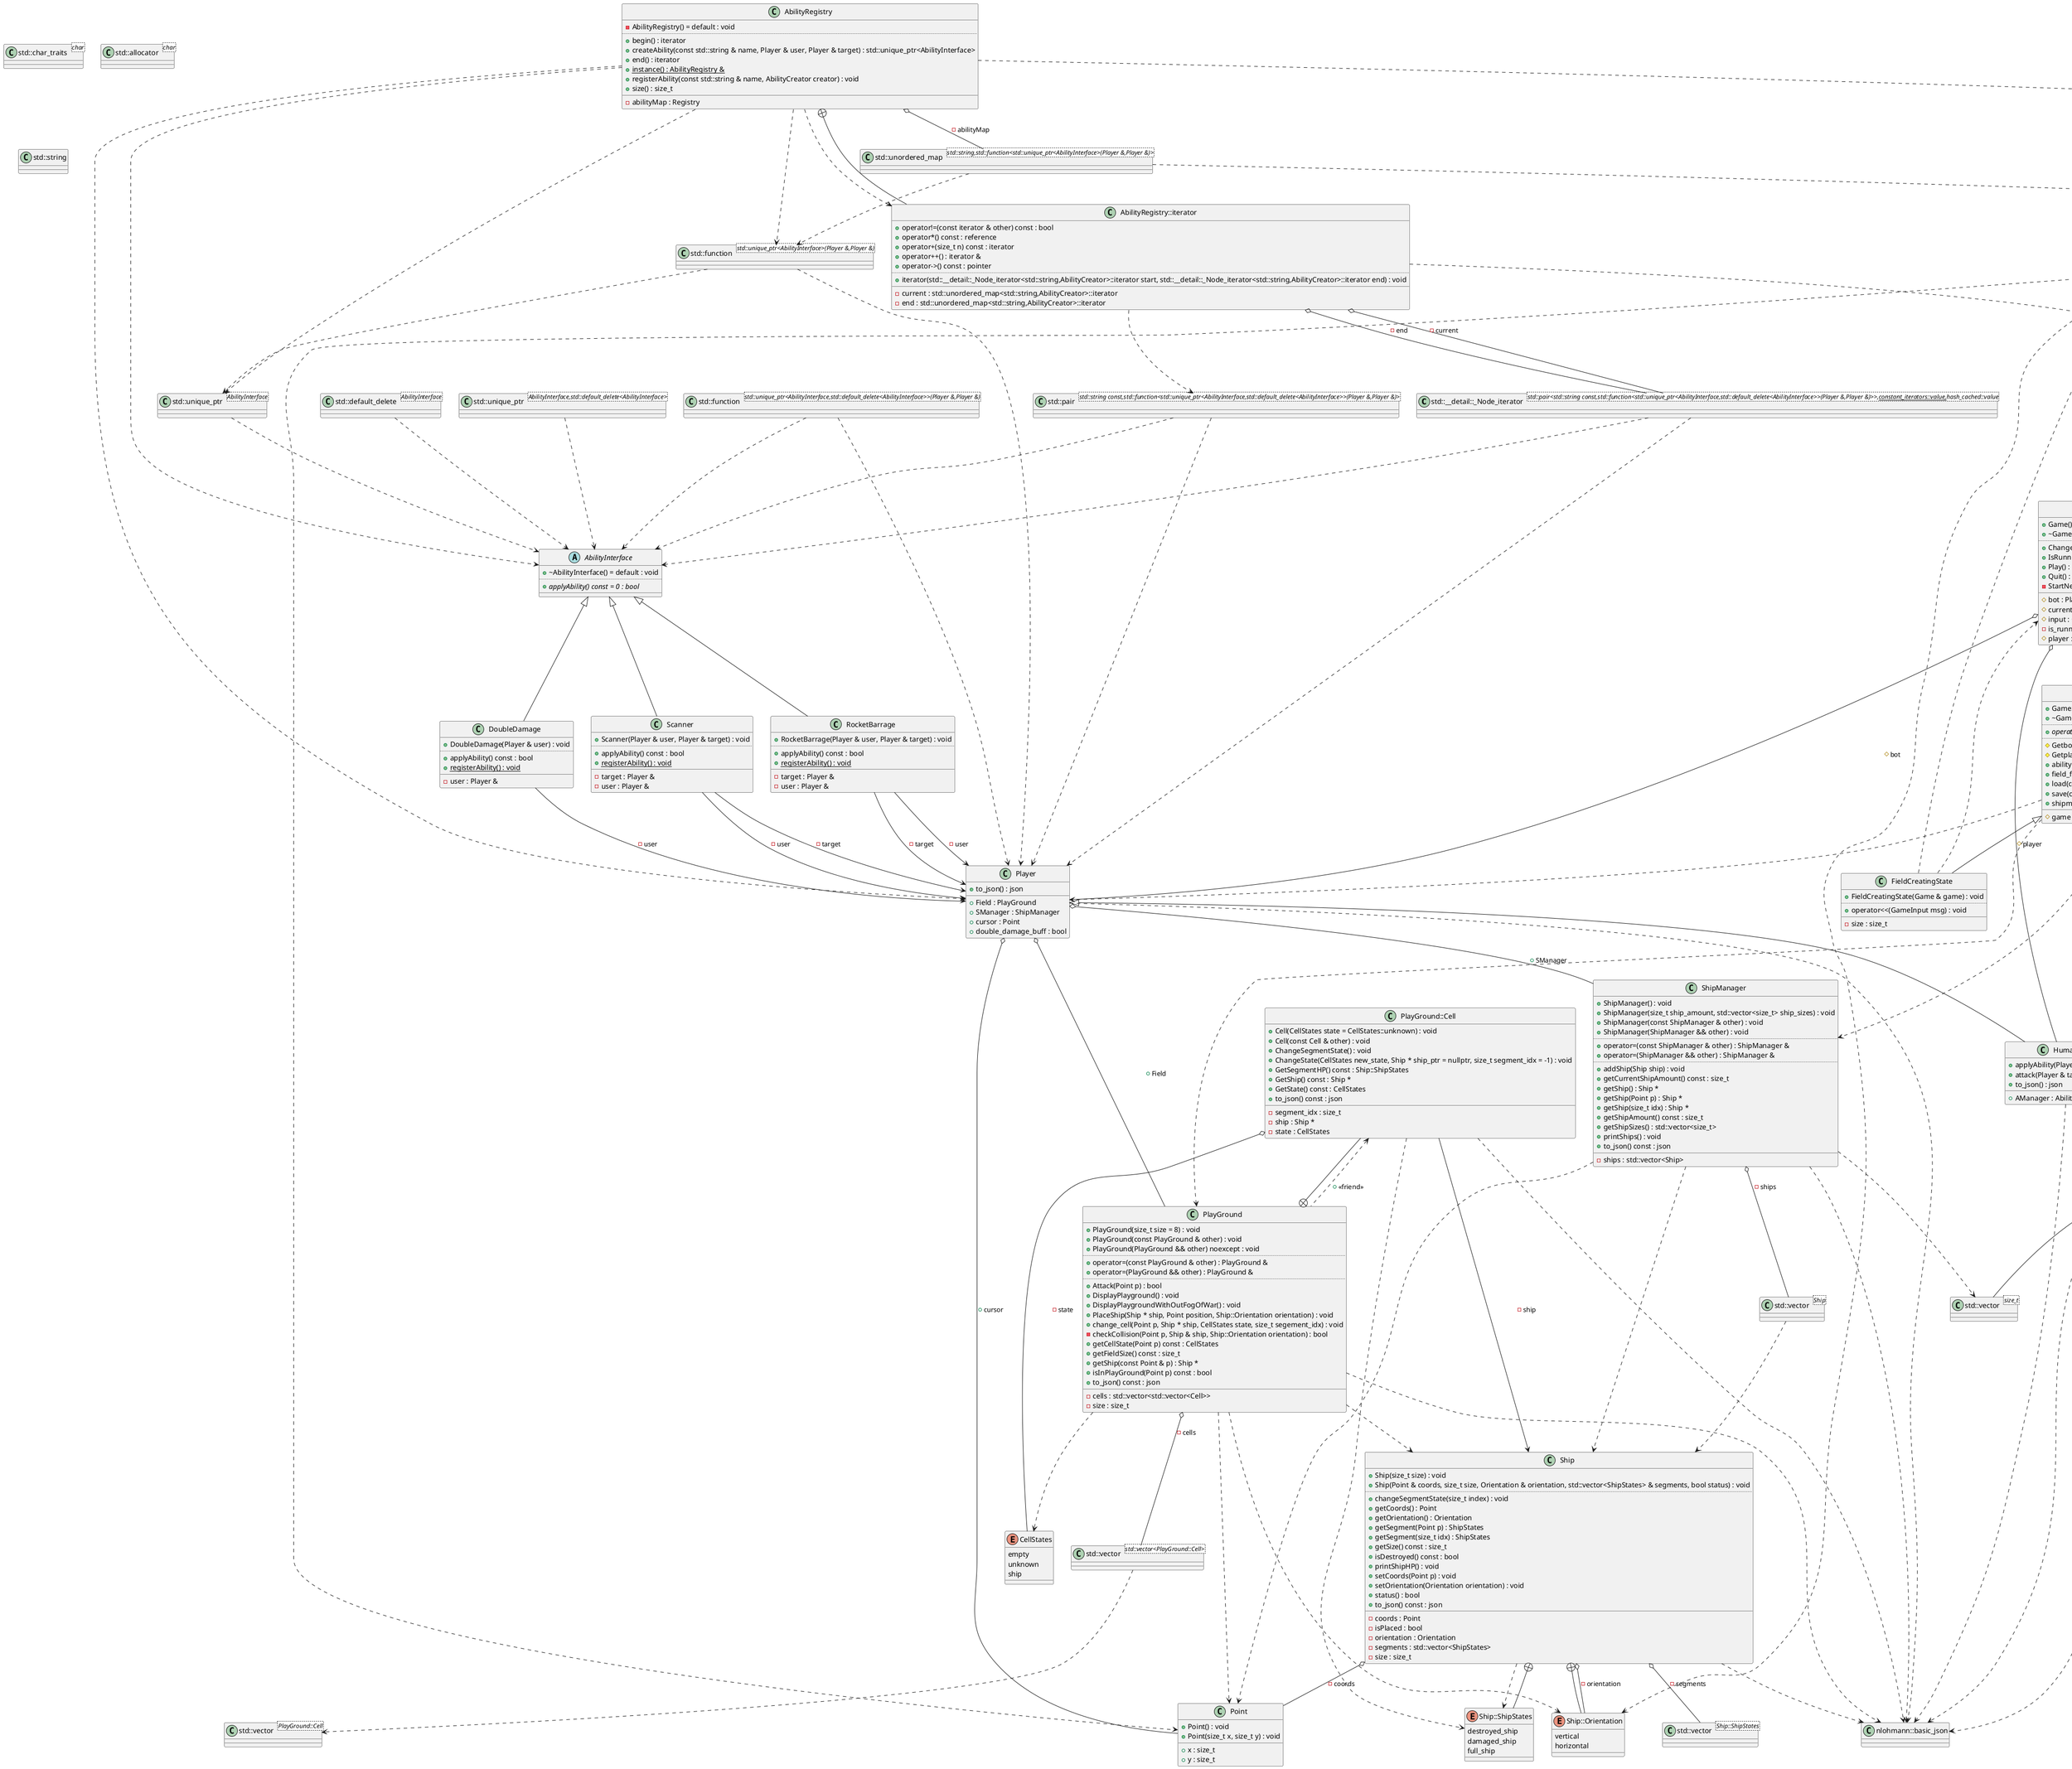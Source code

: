 @startuml
class "std::__detail::_Node_iterator<std::pair<std::string const,std::function<std::unique_ptr<AbilityInterface,std::default_delete<AbilityInterface>>(Player &,Player &)>>,__constant_iterators::value,__hash_cached::value>" as C_0004449643540916957189
class C_0004449643540916957189 {
__
}
class "std::string" as C_0001275076681856179721
class C_0001275076681856179721 {
__
}
class "std::unique_ptr<AbilityInterface>" as C_0001603642456660510360
class C_0001603642456660510360 {
__
}
class "std::function<std::unique_ptr<AbilityInterface>(Player &,Player &)>" as C_0007473334849562948175
class C_0007473334849562948175 {
__
}
class "std::unordered_map<std::string,std::function<std::unique_ptr<AbilityInterface>(Player &,Player &)>>" as C_0011220702600279671166
class C_0011220702600279671166 {
__
}
class "std::char_traits<char>" as C_0005535748063705580822
class C_0005535748063705580822 {
__
}
class "std::allocator<char>" as C_0002987924748245695187
class C_0002987924748245695187 {
__
}
class "std::string" as C_0010957948077403816313
class C_0010957948077403816313 {
__
}
class "std::default_delete<AbilityInterface>" as C_0009005584129432802063
class C_0009005584129432802063 {
__
}
class "std::unique_ptr<AbilityInterface,std::default_delete<AbilityInterface>>" as C_0000030218166798540365
class C_0000030218166798540365 {
__
}
class "std::function<std::unique_ptr<AbilityInterface,std::default_delete<AbilityInterface>>(Player &,Player &)>" as C_0006940668744115959276
class C_0006940668744115959276 {
__
}
class "std::pair<std::string const,std::function<std::unique_ptr<AbilityInterface,std::default_delete<AbilityInterface>>(Player &,Player &)>>" as C_0007031707510986757882
class C_0007031707510986757882 {
__
}
class "std::vector<std::string>" as C_0001347152004389415025
class C_0001347152004389415025 {
__
}
class "std::vector<Ship::ShipStates>" as C_0012070552035441967676
class C_0012070552035441967676 {
__
}
class "std::vector<PlayGround::Cell>" as C_0010394947047751168916
class C_0010394947047751168916 {
__
}
class "std::vector<std::vector<PlayGround::Cell>>" as C_0015276452310838919986
class C_0015276452310838919986 {
__
}
class "std::vector<size_t>" as C_0009048762651940375792
class C_0009048762651940375792 {
__
}
class "std::vector<Ship>" as C_0010668212532447068380
class C_0010668212532447068380 {
__
}
class "std::unordered_map<char,GameInput::action>" as C_0011228600242240923690
class C_0011228600242240923690 {
__
}
class "std::basic_ifstream<char>" as C_0013346845937494941633
class C_0013346845937494941633 {
__
}
class "std::basic_ofstream<char>" as C_0004276277466396066764
class C_0004276277466396066764 {
__
}
class "std::map<ShipType,size_t>" as C_0011066545360489158062
class C_0011066545360489158062 {
__
}
class "nlohmann::basic_json" as C_0008843406913308057517
class C_0008843406913308057517 {
__
}
class "GameException" as C_0018289579989347309285
class C_0018289579989347309285 {
+GameException(const std::string & message) : void
..
+what() const noexcept : const char *
__
-message : std::string
}
class "NoAbilityException" as C_0005494508630382109428
class C_0005494508630382109428 {
+NoAbilityException(const std::string & message) : void
..
+what() const noexcept : const char *
__
-message : std::string
}
class "CollisionException" as C_0016096237383225318716
class C_0016096237383225318716 {
+CollisionException(const std::string & message) : void
..
+what() const noexcept : const char *
__
-message : std::string
}
class "OutOfFieldAttackException" as C_0006488909643758798999
class C_0006488909643758798999 {
+OutOfFieldAttackException(const std::string & message) : void
..
+what() const noexcept : const char *
__
-message : std::string
}
class "WrongShipSizeException" as C_0002765608692022154684
class C_0002765608692022154684 {
+WrongShipSizeException(const std::string & message) : void
..
+what() const noexcept : const char *
__
-message : std::string
}
class "WrongShipAmountException" as C_0006132211642022131397
class C_0006132211642022131397 {
+WrongShipAmountException(const std::string & message) : void
..
+what() const noexcept : const char *
__
-message : std::string
}
class "Point" as C_0017330203401231275776
class C_0017330203401231275776 {
+Point() : void
+Point(size_t x, size_t y) : void
__
+x : size_t
+y : size_t
}
abstract "AbilityInterface" as C_0018418403117949621286
abstract C_0018418403117949621286 {
+~AbilityInterface() = default : void
..
{abstract} +applyAbility() const = 0 : bool
__
}
class "DoubleDamage" as C_0000648866158297546465
class C_0000648866158297546465 {
+DoubleDamage(Player & user) : void
..
+applyAbility() const : bool
{static} +registerAbility() : void
__
-user : Player &
}
class "Scanner" as C_0013402225055324596433
class C_0013402225055324596433 {
+Scanner(Player & user, Player & target) : void
..
+applyAbility() const : bool
{static} +registerAbility() : void
__
-target : Player &
-user : Player &
}
class "RocketBarrage" as C_0011998025940278914008
class C_0011998025940278914008 {
+RocketBarrage(Player & user, Player & target) : void
..
+applyAbility() const : bool
{static} +registerAbility() : void
__
-target : Player &
-user : Player &
}
class "AbilityRegistry" as C_0016677220737534910727
class C_0016677220737534910727 {
-AbilityRegistry() = default : void
..
+begin() : iterator
+createAbility(const std::string & name, Player & user, Player & target) : std::unique_ptr<AbilityInterface>
+end() : iterator
{static} +instance() : AbilityRegistry &
+registerAbility(const std::string & name, AbilityCreator creator) : void
+size() : size_t
__
-abilityMap : Registry
}
class "AbilityRegistry::iterator" as C_0002165705464363680401
class C_0002165705464363680401 {
+operator!=(const iterator & other) const : bool
+operator*() const : reference
+operator+(size_t n) const : iterator
+operator++() : iterator &
+operator->() const : pointer
..
+iterator(std::__detail::_Node_iterator<std::string,AbilityCreator>::iterator start, std::__detail::_Node_iterator<std::string,AbilityCreator>::iterator end) : void
__
-current : std::unordered_map<std::string,AbilityCreator>::iterator
-end : std::unordered_map<std::string,AbilityCreator>::iterator
}
class "AbilityManager" as C_0002235219345516323367
class C_0002235219345516323367 {
+AbilityManager() : void
..
+emptyAbilityQueue() : void
+getAbility(const std::string & ability) : void
+getDoubleDamage() : void
+getRandomAbility() : void
+getRocketBarrage() : void
+getScanner() : void
+pop() : void
+to_json() : json
+top() const : const std::string
__
-avalaible_abilities : std::vector<std::string>
}
class "Ship" as C_0014529657433315016423
class C_0014529657433315016423 {
+Ship(size_t size) : void
+Ship(Point & coords, size_t size, Orientation & orientation, std::vector<ShipStates> & segments, bool status) : void
..
+changeSegmentState(size_t index) : void
+getCoords() : Point
+getOrientation() : Orientation
+getSegment(Point p) : ShipStates
+getSegment(size_t idx) : ShipStates
+getSize() const : size_t
+isDestroyed() const : bool
+printShipHP() : void
+setCoords(Point p) : void
+setOrientation(Orientation orientation) : void
+status() : bool
+to_json() const : json
__
-coords : Point
-isPlaced : bool
-orientation : Orientation
-segments : std::vector<ShipStates>
-size : size_t
}
enum "Ship::Orientation" as C_0015200704647938469073
enum C_0015200704647938469073 {
vertical
horizontal
}
enum "Ship::ShipStates" as C_0009844379697287645638
enum C_0009844379697287645638 {
destroyed_ship
damaged_ship
full_ship
}
enum "CellStates" as C_0007786281775014655181
enum C_0007786281775014655181 {
empty
unknown
ship
}
class "PlayGround" as C_0006558446222404021839
class C_0006558446222404021839 {
+PlayGround(size_t size = 8) : void
+PlayGround(const PlayGround & other) : void
+PlayGround(PlayGround && other) noexcept : void
..
+operator=(const PlayGround & other) : PlayGround &
+operator=(PlayGround && other) : PlayGround &
..
+Attack(Point p) : bool
+DisplayPlayground() : void
+DisplayPlaygroundWithOutFogOfWar() : void
+PlaceShip(Ship * ship, Point position, Ship::Orientation orientation) : void
+change_cell(Point p, Ship * ship, CellStates state, size_t segement_idx) : void
-checkCollision(Point p, Ship & ship, Ship::Orientation orientation) : bool
+getCellState(Point p) const : CellStates
+getFieldSize() const : size_t
+getShip(const Point & p) : Ship *
+isInPlayGround(Point p) const : bool
+to_json() const : json
__
-cells : std::vector<std::vector<Cell>>
-size : size_t
}
class "PlayGround::Cell" as C_0005246984515395044746
class C_0005246984515395044746 {
+Cell(CellStates state = CellStates::unknown) : void
+Cell(const Cell & other) : void
+ChangeSegmentState() : void
+ChangeState(CellStates new_state, Ship * ship_ptr = nullptr, size_t segment_idx = -1) : void
+GetSegmentHP() const : Ship::ShipStates
+GetShip() const : Ship *
+GetState() const : CellStates
+to_json() const : json
__
-segment_idx : size_t
-ship : Ship *
-state : CellStates
}
class "ShipManager" as C_0017499122254539489506
class C_0017499122254539489506 {
+ShipManager() : void
+ShipManager(size_t ship_amount, std::vector<size_t> ship_sizes) : void
+ShipManager(const ShipManager & other) : void
+ShipManager(ShipManager && other) : void
..
+operator=(const ShipManager & other) : ShipManager &
+operator=(ShipManager && other) : ShipManager &
..
+addShip(Ship ship) : void
+getCurrentShipAmount() const : size_t
+getShip() : Ship *
+getShip(Point p) : Ship *
+getShip(size_t idx) : Ship *
+getShipAmount() const : size_t
+getShipSizes() : std::vector<size_t>
+printShips() : void
+to_json() const : json
__
-ships : std::vector<Ship>
}
class "Player" as C_0003605716991605700936
class C_0003605716991605700936 {
+to_json() : json
__
+Field : PlayGround
+SManager : ShipManager
+cursor : Point
+double_damage_buff : bool
}
class "HumanPlayer" as C_0006734864703741281718
class C_0006734864703741281718 {
+applyAbility(Player & target) : void
+attack(Player & target) : void
+to_json() : json
__
+AManager : AbilityManager
}
class "GameInput" as C_0004247110065670081973
class C_0004247110065670081973 {
+operator>>(Game & game) : void
..
+ConvertStringToAction(std::string input) : action
+InputAction() : action
+InputX(size_t & x) : bool
+InputXY(Point & p) : bool
+InputXYR(Point & p, Ship::Orientation & r) : bool
__
#keybinds : std::unordered_map<char,action>
}
enum "GameInput::action" as C_0016022673017162080147
enum C_0016022673017162080147 {
CURSOR_DOWN
CURSOR_UP
CURSOR_LEFT
CURSOR_RIGHT
PRIMARY_ACTION
ROTATE
SECONDARY_ACTION
SAVE
LOAD
}
abstract "GameState" as C_0004356735495323104445
abstract C_0004356735495323104445 {
+GameState(Game & game) : void
+~GameState() : void
..
{abstract} +operator<<(GameInput msg) = 0 : void
..
#Getbot() : Player &
#Getplayer() : HumanPlayer &
+abilitymanager_from_json(const json & save_file) : AbilityManager
+field_from_json(const json & save_file) : PlayGround
+load(const std::string & file_name) : bool
+save(const std::string & file_name) : bool
+shipmanager_from_json(const json & save_file) : ShipManager
__
#game : Game &
}
class "FileHandler" as C_0002918291441898942593
class C_0002918291441898942593 {
+FileHandler(const std::string & filename) : void
+~FileHandler() : void
..
+close_read() : void
+close_write() : void
+open_for_read() : void
+open_for_write() : void
+read(GameState & current_state) : void
+write(GameState & current_state) : void
__
-filename : const std::string &
-input_file : std::ifstream
-output_file : std::ofstream
}
class "BattleState" as C_0008183552386718209794
class C_0008183552386718209794 {
+BattleState(Game & game) : void
..
+operator<<(GameInput msg) : void
..
+NextRound() : void
+SwitchTurn() : void
__
-current_turn : Turn
}
class "Game" as C_0017470460303031448044
class C_0017470460303031448044 {
+Game() : void
+~Game() : void
..
+ChangeState(GameState * new_state) : void
+IsRunning() : bool
+Play() : void
+Quit() : void
-StartNewGame() : void
__
#bot : Player
#current_state : GameState *
#input : GameInput
-is_running : bool
#player : HumanPlayer
}
enum "BattleState::Turn" as C_0014139181263192131757
enum C_0014139181263192131757 {
BOT
HUMAN
}
class "ShipPlacementState" as C_0016491408947504022071
class C_0016491408947504022071 {
+ShipPlacementState(Game & game) : void
..
+operator<<(GameInput msg) : void
..
+BotShipPlacement() : void
__
}
class "FieldCreatingState" as C_0012851784163152180326
class C_0012851784163152180326 {
+FieldCreatingState(Game & game) : void
..
+operator<<(GameInput msg) : void
__
-size : size_t
}
enum "ShipType" as C_0011957900160697519091
enum C_0011957900160697519091 {
vedette
destroyer
cruiser
battleship
}
class "ShipInitializationState" as C_0011364344354936028514
class C_0011364344354936028514 {
+ShipInitializationState(Game & game) : void
..
+operator<<(GameInput msg) : void
__
-data : ShipData
-ship_counter : size_t
-ship_sizes : std::vector<size_t>
}
C_0004449643540916957189 ..> C_0018418403117949621286
C_0004449643540916957189 ..> C_0003605716991605700936
C_0001603642456660510360 ..> C_0018418403117949621286
C_0007473334849562948175 ..> C_0001603642456660510360
C_0007473334849562948175 ..> C_0003605716991605700936
C_0011220702600279671166 ..> C_0001275076681856179721
C_0011220702600279671166 ..> C_0007473334849562948175
C_0009005584129432802063 ..> C_0018418403117949621286
C_0000030218166798540365 ..> C_0018418403117949621286
C_0006940668744115959276 ..> C_0018418403117949621286
C_0006940668744115959276 ..> C_0003605716991605700936
C_0007031707510986757882 ..> C_0018418403117949621286
C_0007031707510986757882 ..> C_0003605716991605700936
C_0001347152004389415025 ..> C_0001275076681856179721
C_0015276452310838919986 ..> C_0010394947047751168916
C_0010668212532447068380 ..> C_0014529657433315016423
C_0011066545360489158062 ..> C_0011957900160697519091
C_0018289579989347309285 o-- C_0001275076681856179721 : -message
C_0005494508630382109428 o-- C_0001275076681856179721 : -message
C_0016096237383225318716 o-- C_0001275076681856179721 : -message
C_0006488909643758798999 o-- C_0001275076681856179721 : -message
C_0002765608692022154684 o-- C_0001275076681856179721 : -message
C_0006132211642022131397 o-- C_0001275076681856179721 : -message
C_0000648866158297546465 --> C_0003605716991605700936 : -user
C_0018418403117949621286 <|-- C_0000648866158297546465

C_0013402225055324596433 --> C_0003605716991605700936 : -target
C_0013402225055324596433 --> C_0003605716991605700936 : -user
C_0018418403117949621286 <|-- C_0013402225055324596433

C_0011998025940278914008 --> C_0003605716991605700936 : -user
C_0011998025940278914008 --> C_0003605716991605700936 : -target
C_0018418403117949621286 <|-- C_0011998025940278914008

C_0016677220737534910727 ..> C_0001275076681856179721
C_0016677220737534910727 ..> C_0007473334849562948175
C_0016677220737534910727 ..> C_0003605716991605700936
C_0016677220737534910727 ..> C_0001603642456660510360
C_0016677220737534910727 ..> C_0018418403117949621286
C_0016677220737534910727 ..> C_0002165705464363680401
C_0016677220737534910727 o-- C_0011220702600279671166 : -abilityMap
C_0002165705464363680401 --+ C_0016677220737534910727
C_0002165705464363680401 ..> C_0007031707510986757882
C_0002165705464363680401 ..> C_0001275076681856179721
C_0002165705464363680401 o-- C_0004449643540916957189 : -current
C_0002165705464363680401 o-- C_0004449643540916957189 : -end
C_0002235219345516323367 ..> C_0001275076681856179721
C_0002235219345516323367 ..> C_0008843406913308057517
C_0002235219345516323367 o-- C_0001347152004389415025 : -avalaible_abilities
C_0014529657433315016423 ..> C_0009844379697287645638
C_0014529657433315016423 ..> C_0008843406913308057517
C_0014529657433315016423 o-- C_0017330203401231275776 : -coords
C_0014529657433315016423 o-- C_0015200704647938469073 : -orientation
C_0014529657433315016423 o-- C_0012070552035441967676 : -segments
C_0015200704647938469073 --+ C_0014529657433315016423
C_0009844379697287645638 --+ C_0014529657433315016423
C_0006558446222404021839 ..> C_0017330203401231275776
C_0006558446222404021839 ..> C_0014529657433315016423
C_0006558446222404021839 ..> C_0015200704647938469073
C_0006558446222404021839 ..> C_0007786281775014655181
C_0006558446222404021839 ..> C_0008843406913308057517
C_0006558446222404021839 o-- C_0015276452310838919986 : -cells
C_0005246984515395044746 --+ C_0006558446222404021839
C_0005246984515395044746 ..> C_0009844379697287645638
C_0005246984515395044746 ..> C_0008843406913308057517
C_0005246984515395044746 o-- C_0007786281775014655181 : -state
C_0005246984515395044746 --> C_0014529657433315016423 : -ship
C_0005246984515395044746 <.. C_0006558446222404021839 : +<<friend>>
C_0017499122254539489506 ..> C_0009048762651940375792
C_0017499122254539489506 ..> C_0014529657433315016423
C_0017499122254539489506 ..> C_0017330203401231275776
C_0017499122254539489506 ..> C_0008843406913308057517
C_0017499122254539489506 o-- C_0010668212532447068380 : -ships
C_0003605716991605700936 ..> C_0008843406913308057517
C_0003605716991605700936 o-- C_0006558446222404021839 : +Field
C_0003605716991605700936 o-- C_0017499122254539489506 : +SManager
C_0003605716991605700936 o-- C_0017330203401231275776 : +cursor
C_0006734864703741281718 ..> C_0008843406913308057517
C_0006734864703741281718 o-- C_0002235219345516323367 : +AManager
C_0003605716991605700936 <|-- C_0006734864703741281718

C_0004247110065670081973 ..> C_0001275076681856179721
C_0004247110065670081973 ..> C_0016022673017162080147
C_0004247110065670081973 ..> C_0017330203401231275776
C_0004247110065670081973 ..> C_0015200704647938469073
C_0004247110065670081973 o-- C_0011228600242240923690 : #keybinds
C_0004247110065670081973 <.. C_0017470460303031448044 : +<<friend>>
C_0004247110065670081973 <.. C_0008183552386718209794 : +<<friend>>
C_0016022673017162080147 --+ C_0004247110065670081973
C_0004356735495323104445 ..> C_0006734864703741281718
C_0004356735495323104445 ..> C_0003605716991605700936
C_0004356735495323104445 ..> C_0004247110065670081973
C_0004356735495323104445 ..> C_0008843406913308057517
C_0004356735495323104445 ..> C_0017499122254539489506
C_0004356735495323104445 ..> C_0006558446222404021839
C_0004356735495323104445 ..> C_0002235219345516323367
C_0004356735495323104445 ..> C_0001275076681856179721
C_0004356735495323104445 --> C_0017470460303031448044 : #game
C_0002918291441898942593 ..> C_0004356735495323104445
C_0002918291441898942593 --> C_0001275076681856179721 : -filename
C_0002918291441898942593 o-- C_0013346845937494941633 : -input_file
C_0002918291441898942593 o-- C_0004276277466396066764 : -output_file
C_0008183552386718209794 ..> C_0017470460303031448044
C_0008183552386718209794 ..> C_0004247110065670081973
C_0008183552386718209794 o-- C_0014139181263192131757 : -current_turn
C_0004356735495323104445 <|-- C_0008183552386718209794

C_0017470460303031448044 o-- C_0004247110065670081973 : #input
C_0017470460303031448044 o-- C_0003605716991605700936 : #bot
C_0017470460303031448044 o-- C_0006734864703741281718 : #player
C_0017470460303031448044 --> C_0004356735495323104445 : #current_state
C_0017470460303031448044 <.. C_0004356735495323104445 : +<<friend>>
C_0014139181263192131757 --+ C_0008183552386718209794
C_0016491408947504022071 ..> C_0017470460303031448044
C_0016491408947504022071 ..> C_0004247110065670081973
C_0004356735495323104445 <|-- C_0016491408947504022071

C_0012851784163152180326 ..> C_0017470460303031448044
C_0012851784163152180326 ..> C_0004247110065670081973
C_0004356735495323104445 <|-- C_0012851784163152180326

C_0011364344354936028514 ..> C_0017470460303031448044
C_0011364344354936028514 ..> C_0004247110065670081973
C_0011364344354936028514 o-- C_0009048762651940375792 : -ship_sizes
C_0011364344354936028514 o-- C_0011066545360489158062 : -data
C_0004356735495323104445 <|-- C_0011364344354936028514


'Generated with clang-uml, version 0.5.5
'LLVM version Ubuntu clang version 18.1.3 (1ubuntu1)
@enduml
